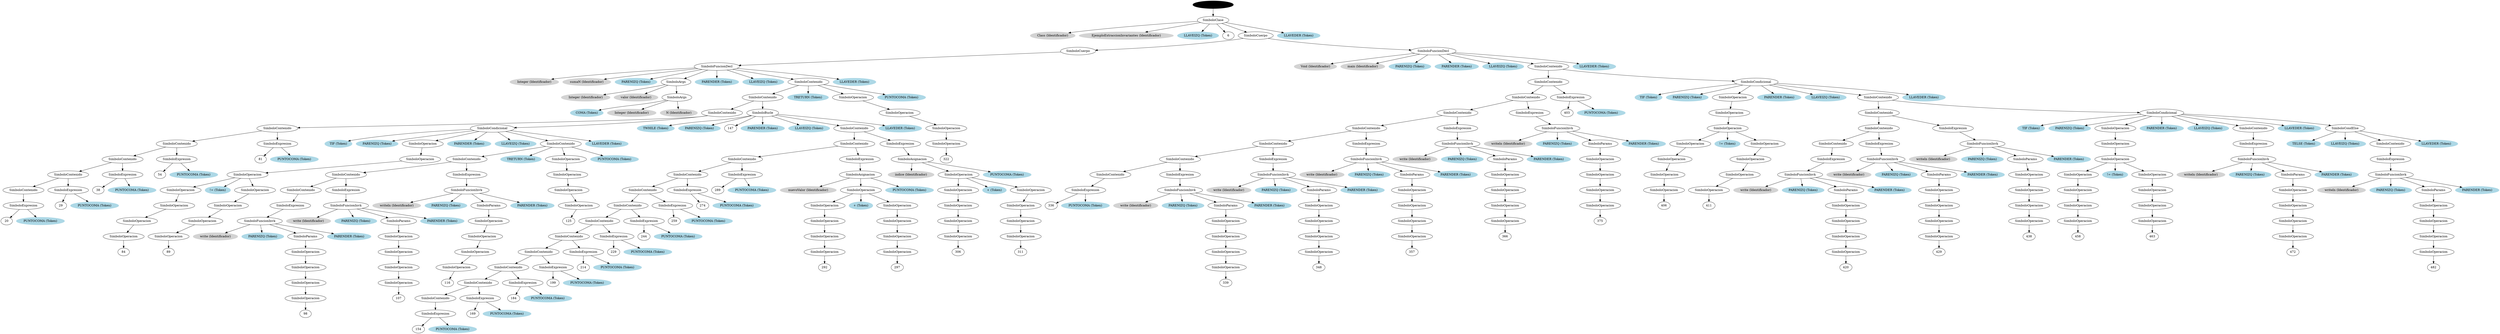 digraph G {

498 -> 8
8 -> 507
507 [color=lightgrey,style=filled,label="Class (Identificador)"]
8 -> 508
508 [color=lightgrey,style=filled,label="EjemploExtraccionInvariantes (Identificador)"]
8 -> 509
509 [color=lightblue,style=filled,label="LLAVEIZQ (Token)"]
8 -> 6
8 -> 497
497 -> 328
328 -> 9
9 -> 523
523 [color=lightgrey,style=filled,label="Integer (Identificador)"]
9 -> 524
524 [color=lightgrey,style=filled,label="sumaN (Identificador)"]
9 -> 525
525 [color=lightblue,style=filled,label="PARENIZQ (Token)"]
9 -> 13
13 -> 533
533 [color=lightgrey,style=filled,label="Integer (Identificador)"]
13 -> 534
534 [color=lightgrey,style=filled,label="valor (Identificador)"]
13 -> 12
12 -> 541
541 [color=lightblue,style=filled,label="COMA (Token)"]
12 -> 542
542 [color=lightgrey,style=filled,label="Integer (Identificador)"]
12 -> 543
543 [color=lightgrey,style=filled,label="N (Identificador)"]
12 [label="SimboloArgs"]
13 [label="SimboloArgs"]
9 -> 526
526 [color=lightblue,style=filled,label="PARENDER (Token)"]
9 -> 527
527 [color=lightblue,style=filled,label="LLAVEIZQ (Token)"]
9 -> 327
327 -> 321
321 -> 133
133 -> 83
83 -> 56
56 -> 40
40 -> 31
31 -> 22
22 -> 21
21 -> 20
21 -> 552
552 [color=lightblue,style=filled,label="PUNTOCOMA (Token)"]
21 [label="SimboloExpresion"]
22 [label="SimboloContenido"]
31 -> 30
30 -> 29
30 -> 555
555 [color=lightblue,style=filled,label="PUNTOCOMA (Token)"]
30 [label="SimboloExpresion"]
31 [label="SimboloContenido"]
40 -> 39
39 -> 38
39 -> 558
558 [color=lightblue,style=filled,label="PUNTOCOMA (Token)"]
39 [label="SimboloExpresion"]
40 [label="SimboloContenido"]
56 -> 55
55 -> 54
55 -> 561
561 [color=lightblue,style=filled,label="PUNTOCOMA (Token)"]
55 [label="SimboloExpresion"]
56 [label="SimboloContenido"]
83 -> 82
82 -> 81
82 -> 564
564 [color=lightblue,style=filled,label="PUNTOCOMA (Token)"]
82 [label="SimboloExpresion"]
83 [label="SimboloContenido"]
133 -> 132
132 -> 575
575 [color=lightblue,style=filled,label="TIF (Token)"]
132 -> 576
576 [color=lightblue,style=filled,label="PARENIZQ (Token)"]
132 -> 96
96 -> 95
95 -> 94
94 -> 88
88 -> 87
87 -> 86
86 -> 85
85 -> 84
85 [label="SimboloOperacion"]
86 [label="SimboloOperacion"]
87 [label="SimboloOperacion"]
88 [label="SimboloOperacion"]
94 -> 582
582 [color=lightblue,style=filled,label="!= (Token)"]
94 -> 93
93 -> 92
92 -> 91
91 -> 90
90 -> 89
90 [label="SimboloOperacion"]
91 [label="SimboloOperacion"]
92 [label="SimboloOperacion"]
93 [label="SimboloOperacion"]
94 [label="SimboloOperacion"]
95 [label="SimboloOperacion"]
96 [label="SimboloOperacion"]
132 -> 577
577 [color=lightblue,style=filled,label="PARENDER (Token)"]
132 -> 578
578 [color=lightblue,style=filled,label="LLAVEIZQ (Token)"]
132 -> 130
130 -> 124
124 -> 115
115 -> 106
106 -> 105
105 -> 104
104 -> 595
595 [color=lightgrey,style=filled,label="write (Identificador)"]
104 -> 596
596 [color=lightblue,style=filled,label="PARENIZQ (Token)"]
104 -> 103
103 -> 102
102 -> 101
101 -> 100
100 -> 99
99 -> 98
99 [label="SimboloOperacion"]
100 [label="SimboloOperacion"]
101 [label="SimboloOperacion"]
102 [label="SimboloOperacion"]
103 [label="SimboloParams"]
104 -> 597
597 [color=lightblue,style=filled,label="PARENDER (Token)"]
104 [label="SimboloFuncionInvk"]
105 [label="SimboloExpresion"]
106 [label="SimboloContenido"]
115 -> 114
114 -> 113
113 -> 604
604 [color=lightgrey,style=filled,label="write (Identificador)"]
113 -> 605
605 [color=lightblue,style=filled,label="PARENIZQ (Token)"]
113 -> 112
112 -> 111
111 -> 110
110 -> 109
109 -> 108
108 -> 107
108 [label="SimboloOperacion"]
109 [label="SimboloOperacion"]
110 [label="SimboloOperacion"]
111 [label="SimboloOperacion"]
112 [label="SimboloParams"]
113 -> 606
606 [color=lightblue,style=filled,label="PARENDER (Token)"]
113 [label="SimboloFuncionInvk"]
114 [label="SimboloExpresion"]
115 [label="SimboloContenido"]
124 -> 123
123 -> 122
122 -> 613
613 [color=lightgrey,style=filled,label="writeln (Identificador)"]
122 -> 614
614 [color=lightblue,style=filled,label="PARENIZQ (Token)"]
122 -> 121
121 -> 120
120 -> 119
119 -> 118
118 -> 117
117 -> 116
117 [label="SimboloOperacion"]
118 [label="SimboloOperacion"]
119 [label="SimboloOperacion"]
120 [label="SimboloOperacion"]
121 [label="SimboloParams"]
122 -> 615
615 [color=lightblue,style=filled,label="PARENDER (Token)"]
122 [label="SimboloFuncionInvk"]
123 [label="SimboloExpresion"]
124 [label="SimboloContenido"]
130 -> 587
587 [color=lightblue,style=filled,label="TRETURN (Token)"]
130 -> 129
129 -> 128
128 -> 127
127 -> 126
126 -> 125
126 [label="SimboloOperacion"]
127 [label="SimboloOperacion"]
128 [label="SimboloOperacion"]
129 [label="SimboloOperacion"]
130 -> 588
588 [color=lightblue,style=filled,label="PUNTOCOMA (Token)"]
130 [label="SimboloContenido"]
132 -> 579
579 [color=lightblue,style=filled,label="LLAVEDER (Token)"]
132 [label="SimboloCondicional"]
133 [label="SimboloContenido"]
321 -> 320
320 -> 626
626 [color=lightblue,style=filled,label="TWHILE (Token)"]
320 -> 627
627 [color=lightblue,style=filled,label="PARENIZQ (Token)"]
320 -> 147
320 -> 628
628 [color=lightblue,style=filled,label="PARENDER (Token)"]
320 -> 629
629 [color=lightblue,style=filled,label="LLAVEIZQ (Token)"]
320 -> 319
319 -> 305
305 -> 291
291 -> 276
276 -> 261
261 -> 246
246 -> 231
231 -> 216
216 -> 201
201 -> 186
186 -> 171
171 -> 156
156 -> 155
155 -> 154
155 -> 633
633 [color=lightblue,style=filled,label="PUNTOCOMA (Token)"]
155 [label="SimboloExpresion"]
156 [label="SimboloContenido"]
171 -> 170
170 -> 169
170 -> 636
636 [color=lightblue,style=filled,label="PUNTOCOMA (Token)"]
170 [label="SimboloExpresion"]
171 [label="SimboloContenido"]
186 -> 185
185 -> 184
185 -> 639
639 [color=lightblue,style=filled,label="PUNTOCOMA (Token)"]
185 [label="SimboloExpresion"]
186 [label="SimboloContenido"]
201 -> 200
200 -> 199
200 -> 642
642 [color=lightblue,style=filled,label="PUNTOCOMA (Token)"]
200 [label="SimboloExpresion"]
201 [label="SimboloContenido"]
216 -> 215
215 -> 214
215 -> 645
645 [color=lightblue,style=filled,label="PUNTOCOMA (Token)"]
215 [label="SimboloExpresion"]
216 [label="SimboloContenido"]
231 -> 230
230 -> 229
230 -> 648
648 [color=lightblue,style=filled,label="PUNTOCOMA (Token)"]
230 [label="SimboloExpresion"]
231 [label="SimboloContenido"]
246 -> 245
245 -> 244
245 -> 651
651 [color=lightblue,style=filled,label="PUNTOCOMA (Token)"]
245 [label="SimboloExpresion"]
246 [label="SimboloContenido"]
261 -> 260
260 -> 259
260 -> 654
654 [color=lightblue,style=filled,label="PUNTOCOMA (Token)"]
260 [label="SimboloExpresion"]
261 [label="SimboloContenido"]
276 -> 275
275 -> 274
275 -> 657
657 [color=lightblue,style=filled,label="PUNTOCOMA (Token)"]
275 [label="SimboloExpresion"]
276 [label="SimboloContenido"]
291 -> 290
290 -> 289
290 -> 660
660 [color=lightblue,style=filled,label="PUNTOCOMA (Token)"]
290 [label="SimboloExpresion"]
291 [label="SimboloContenido"]
305 -> 304
304 -> 303
303 -> 665
665 [color=lightgrey,style=filled,label="nuevoValor (Identificador)"]
303 -> 302
302 -> 296
296 -> 295
295 -> 294
294 -> 293
293 -> 292
293 [label="SimboloOperacion"]
294 [label="SimboloOperacion"]
295 [label="SimboloOperacion"]
296 [label="SimboloOperacion"]
302 -> 669
669 [color=lightblue,style=filled,label="+ (Token)"]
302 -> 301
301 -> 300
300 -> 299
299 -> 298
298 -> 297
298 [label="SimboloOperacion"]
299 [label="SimboloOperacion"]
300 [label="SimboloOperacion"]
301 [label="SimboloOperacion"]
302 [label="SimboloOperacion"]
303 -> 666
666 [color=lightblue,style=filled,label="PUNTOCOMA (Token)"]
303 [label="SimboloAsignacion"]
304 [label="SimboloExpresion"]
305 [label="SimboloContenido"]
319 -> 318
318 -> 317
317 -> 674
674 [color=lightgrey,style=filled,label="indice (Identificador)"]
317 -> 316
316 -> 310
310 -> 309
309 -> 308
308 -> 307
307 -> 306
307 [label="SimboloOperacion"]
308 [label="SimboloOperacion"]
309 [label="SimboloOperacion"]
310 [label="SimboloOperacion"]
316 -> 678
678 [color=lightblue,style=filled,label="+ (Token)"]
316 -> 315
315 -> 314
314 -> 313
313 -> 312
312 -> 311
312 [label="SimboloOperacion"]
313 [label="SimboloOperacion"]
314 [label="SimboloOperacion"]
315 [label="SimboloOperacion"]
316 [label="SimboloOperacion"]
317 -> 675
675 [color=lightblue,style=filled,label="PUNTOCOMA (Token)"]
317 [label="SimboloAsignacion"]
318 [label="SimboloExpresion"]
319 [label="SimboloContenido"]
320 -> 630
630 [color=lightblue,style=filled,label="LLAVEDER (Token)"]
320 [label="SimboloBucle"]
321 [label="SimboloContenido"]
327 -> 548
548 [color=lightblue,style=filled,label="TRETURN (Token)"]
327 -> 326
326 -> 325
325 -> 324
324 -> 323
323 -> 322
323 [label="SimboloOperacion"]
324 [label="SimboloOperacion"]
325 [label="SimboloOperacion"]
326 [label="SimboloOperacion"]
327 -> 549
549 [color=lightblue,style=filled,label="PUNTOCOMA (Token)"]
327 [label="SimboloContenido"]
9 -> 528
528 [color=lightblue,style=filled,label="LLAVEDER (Token)"]
9 [label="SimboloFuncionDecl"]
328 [label="SimboloCuerpo"]
497 -> 329
329 -> 691
691 [color=lightgrey,style=filled,label="Void (Identificador)"]
329 -> 692
692 [color=lightgrey,style=filled,label="main (Identificador)"]
329 -> 693
693 [color=lightblue,style=filled,label="PARENIZQ (Token)"]
329 -> 694
694 [color=lightblue,style=filled,label="PARENDER (Token)"]
329 -> 695
695 [color=lightblue,style=filled,label="LLAVEIZQ (Token)"]
329 -> 496
496 -> 405
405 -> 383
383 -> 374
374 -> 365
365 -> 356
356 -> 347
347 -> 338
338 -> 337
337 -> 336
337 -> 699
699 [color=lightblue,style=filled,label="PUNTOCOMA (Token)"]
337 [label="SimboloExpresion"]
338 [label="SimboloContenido"]
347 -> 346
346 -> 345
345 -> 706
706 [color=lightgrey,style=filled,label="write (Identificador)"]
345 -> 707
707 [color=lightblue,style=filled,label="PARENIZQ (Token)"]
345 -> 344
344 -> 343
343 -> 342
342 -> 341
341 -> 340
340 -> 339
340 [label="SimboloOperacion"]
341 [label="SimboloOperacion"]
342 [label="SimboloOperacion"]
343 [label="SimboloOperacion"]
344 [label="SimboloParams"]
345 -> 708
708 [color=lightblue,style=filled,label="PARENDER (Token)"]
345 [label="SimboloFuncionInvk"]
346 [label="SimboloExpresion"]
347 [label="SimboloContenido"]
356 -> 355
355 -> 354
354 -> 715
715 [color=lightgrey,style=filled,label="write (Identificador)"]
354 -> 716
716 [color=lightblue,style=filled,label="PARENIZQ (Token)"]
354 -> 353
353 -> 352
352 -> 351
351 -> 350
350 -> 349
349 -> 348
349 [label="SimboloOperacion"]
350 [label="SimboloOperacion"]
351 [label="SimboloOperacion"]
352 [label="SimboloOperacion"]
353 [label="SimboloParams"]
354 -> 717
717 [color=lightblue,style=filled,label="PARENDER (Token)"]
354 [label="SimboloFuncionInvk"]
355 [label="SimboloExpresion"]
356 [label="SimboloContenido"]
365 -> 364
364 -> 363
363 -> 724
724 [color=lightgrey,style=filled,label="write (Identificador)"]
363 -> 725
725 [color=lightblue,style=filled,label="PARENIZQ (Token)"]
363 -> 362
362 -> 361
361 -> 360
360 -> 359
359 -> 358
358 -> 357
358 [label="SimboloOperacion"]
359 [label="SimboloOperacion"]
360 [label="SimboloOperacion"]
361 [label="SimboloOperacion"]
362 [label="SimboloParams"]
363 -> 726
726 [color=lightblue,style=filled,label="PARENDER (Token)"]
363 [label="SimboloFuncionInvk"]
364 [label="SimboloExpresion"]
365 [label="SimboloContenido"]
374 -> 373
373 -> 372
372 -> 733
733 [color=lightgrey,style=filled,label="write (Identificador)"]
372 -> 734
734 [color=lightblue,style=filled,label="PARENIZQ (Token)"]
372 -> 371
371 -> 370
370 -> 369
369 -> 368
368 -> 367
367 -> 366
367 [label="SimboloOperacion"]
368 [label="SimboloOperacion"]
369 [label="SimboloOperacion"]
370 [label="SimboloOperacion"]
371 [label="SimboloParams"]
372 -> 735
735 [color=lightblue,style=filled,label="PARENDER (Token)"]
372 [label="SimboloFuncionInvk"]
373 [label="SimboloExpresion"]
374 [label="SimboloContenido"]
383 -> 382
382 -> 381
381 -> 742
742 [color=lightgrey,style=filled,label="writeln (Identificador)"]
381 -> 743
743 [color=lightblue,style=filled,label="PARENIZQ (Token)"]
381 -> 380
380 -> 379
379 -> 378
378 -> 377
377 -> 376
376 -> 375
376 [label="SimboloOperacion"]
377 [label="SimboloOperacion"]
378 [label="SimboloOperacion"]
379 [label="SimboloOperacion"]
380 [label="SimboloParams"]
381 -> 744
744 [color=lightblue,style=filled,label="PARENDER (Token)"]
381 [label="SimboloFuncionInvk"]
382 [label="SimboloExpresion"]
383 [label="SimboloContenido"]
405 -> 404
404 -> 403
404 -> 747
747 [color=lightblue,style=filled,label="PUNTOCOMA (Token)"]
404 [label="SimboloExpresion"]
405 [label="SimboloContenido"]
496 -> 495
495 -> 758
758 [color=lightblue,style=filled,label="TIF (Token)"]
495 -> 759
759 [color=lightblue,style=filled,label="PARENIZQ (Token)"]
495 -> 418
418 -> 417
417 -> 416
416 -> 410
410 -> 409
409 -> 408
408 -> 407
407 -> 406
407 [label="SimboloOperacion"]
408 [label="SimboloOperacion"]
409 [label="SimboloOperacion"]
410 [label="SimboloOperacion"]
416 -> 765
765 [color=lightblue,style=filled,label="!= (Token)"]
416 -> 415
415 -> 414
414 -> 413
413 -> 412
412 -> 411
412 [label="SimboloOperacion"]
413 [label="SimboloOperacion"]
414 [label="SimboloOperacion"]
415 [label="SimboloOperacion"]
416 [label="SimboloOperacion"]
417 [label="SimboloOperacion"]
418 [label="SimboloOperacion"]
495 -> 760
760 [color=lightblue,style=filled,label="PARENDER (Token)"]
495 -> 761
761 [color=lightblue,style=filled,label="LLAVEIZQ (Token)"]
495 -> 493
493 -> 446
446 -> 437
437 -> 428
428 -> 427
427 -> 426
426 -> 772
772 [color=lightgrey,style=filled,label="write (Identificador)"]
426 -> 773
773 [color=lightblue,style=filled,label="PARENIZQ (Token)"]
426 -> 425
425 -> 424
424 -> 423
423 -> 422
422 -> 421
421 -> 420
421 [label="SimboloOperacion"]
422 [label="SimboloOperacion"]
423 [label="SimboloOperacion"]
424 [label="SimboloOperacion"]
425 [label="SimboloParams"]
426 -> 774
774 [color=lightblue,style=filled,label="PARENDER (Token)"]
426 [label="SimboloFuncionInvk"]
427 [label="SimboloExpresion"]
428 [label="SimboloContenido"]
437 -> 436
436 -> 435
435 -> 781
781 [color=lightgrey,style=filled,label="write (Identificador)"]
435 -> 782
782 [color=lightblue,style=filled,label="PARENIZQ (Token)"]
435 -> 434
434 -> 433
433 -> 432
432 -> 431
431 -> 430
430 -> 429
430 [label="SimboloOperacion"]
431 [label="SimboloOperacion"]
432 [label="SimboloOperacion"]
433 [label="SimboloOperacion"]
434 [label="SimboloParams"]
435 -> 783
783 [color=lightblue,style=filled,label="PARENDER (Token)"]
435 [label="SimboloFuncionInvk"]
436 [label="SimboloExpresion"]
437 [label="SimboloContenido"]
446 -> 445
445 -> 444
444 -> 790
790 [color=lightgrey,style=filled,label="writeln (Identificador)"]
444 -> 791
791 [color=lightblue,style=filled,label="PARENIZQ (Token)"]
444 -> 443
443 -> 442
442 -> 441
441 -> 440
440 -> 439
439 -> 438
439 [label="SimboloOperacion"]
440 [label="SimboloOperacion"]
441 [label="SimboloOperacion"]
442 [label="SimboloOperacion"]
443 [label="SimboloParams"]
444 -> 792
792 [color=lightblue,style=filled,label="PARENDER (Token)"]
444 [label="SimboloFuncionInvk"]
445 [label="SimboloExpresion"]
446 [label="SimboloContenido"]
493 -> 492
492 -> 803
803 [color=lightblue,style=filled,label="TIF (Token)"]
492 -> 804
804 [color=lightblue,style=filled,label="PARENIZQ (Token)"]
492 -> 470
470 -> 469
469 -> 468
468 -> 462
462 -> 461
461 -> 460
460 -> 459
459 -> 458
459 [label="SimboloOperacion"]
460 [label="SimboloOperacion"]
461 [label="SimboloOperacion"]
462 [label="SimboloOperacion"]
468 -> 810
810 [color=lightblue,style=filled,label="!= (Token)"]
468 -> 467
467 -> 466
466 -> 465
465 -> 464
464 -> 463
464 [label="SimboloOperacion"]
465 [label="SimboloOperacion"]
466 [label="SimboloOperacion"]
467 [label="SimboloOperacion"]
468 [label="SimboloOperacion"]
469 [label="SimboloOperacion"]
470 [label="SimboloOperacion"]
492 -> 805
805 [color=lightblue,style=filled,label="PARENDER (Token)"]
492 -> 806
806 [color=lightblue,style=filled,label="LLAVEIZQ (Token)"]
492 -> 480
480 -> 479
479 -> 478
478 -> 817
817 [color=lightgrey,style=filled,label="writeln (Identificador)"]
478 -> 818
818 [color=lightblue,style=filled,label="PARENIZQ (Token)"]
478 -> 477
477 -> 476
476 -> 475
475 -> 474
474 -> 473
473 -> 472
473 [label="SimboloOperacion"]
474 [label="SimboloOperacion"]
475 [label="SimboloOperacion"]
476 [label="SimboloOperacion"]
477 [label="SimboloParams"]
478 -> 819
819 [color=lightblue,style=filled,label="PARENDER (Token)"]
478 [label="SimboloFuncionInvk"]
479 [label="SimboloExpresion"]
480 [label="SimboloContenido"]
492 -> 807
807 [color=lightblue,style=filled,label="LLAVEDER (Token)"]
492 -> 491
491 -> 826
826 [color=lightblue,style=filled,label="TELSE (Token)"]
491 -> 827
827 [color=lightblue,style=filled,label="LLAVEIZQ (Token)"]
491 -> 490
490 -> 489
489 -> 488
488 -> 835
835 [color=lightgrey,style=filled,label="writeln (Identificador)"]
488 -> 836
836 [color=lightblue,style=filled,label="PARENIZQ (Token)"]
488 -> 487
487 -> 486
486 -> 485
485 -> 484
484 -> 483
483 -> 482
483 [label="SimboloOperacion"]
484 [label="SimboloOperacion"]
485 [label="SimboloOperacion"]
486 [label="SimboloOperacion"]
487 [label="SimboloParams"]
488 -> 837
837 [color=lightblue,style=filled,label="PARENDER (Token)"]
488 [label="SimboloFuncionInvk"]
489 [label="SimboloExpresion"]
490 [label="SimboloContenido"]
491 -> 828
828 [color=lightblue,style=filled,label="LLAVEDER (Token)"]
491 [label="SimboloCondElse"]
492 [label="SimboloCondicional"]
493 [label="SimboloContenido"]
495 -> 762
762 [color=lightblue,style=filled,label="LLAVEDER (Token)"]
495 [label="SimboloCondicional"]
496 [label="SimboloContenido"]
329 -> 696
696 [color=lightblue,style=filled,label="LLAVEDER (Token)"]
329 [label="SimboloFuncionDecl"]
497 [label="SimboloCuerpo"]
8 -> 510
510 [color=lightblue,style=filled,label="LLAVEDER (Token)"]
8 [label="SimboloClase"]
498 [color=black,style=filled,label="SimboloPrograma"]

}
